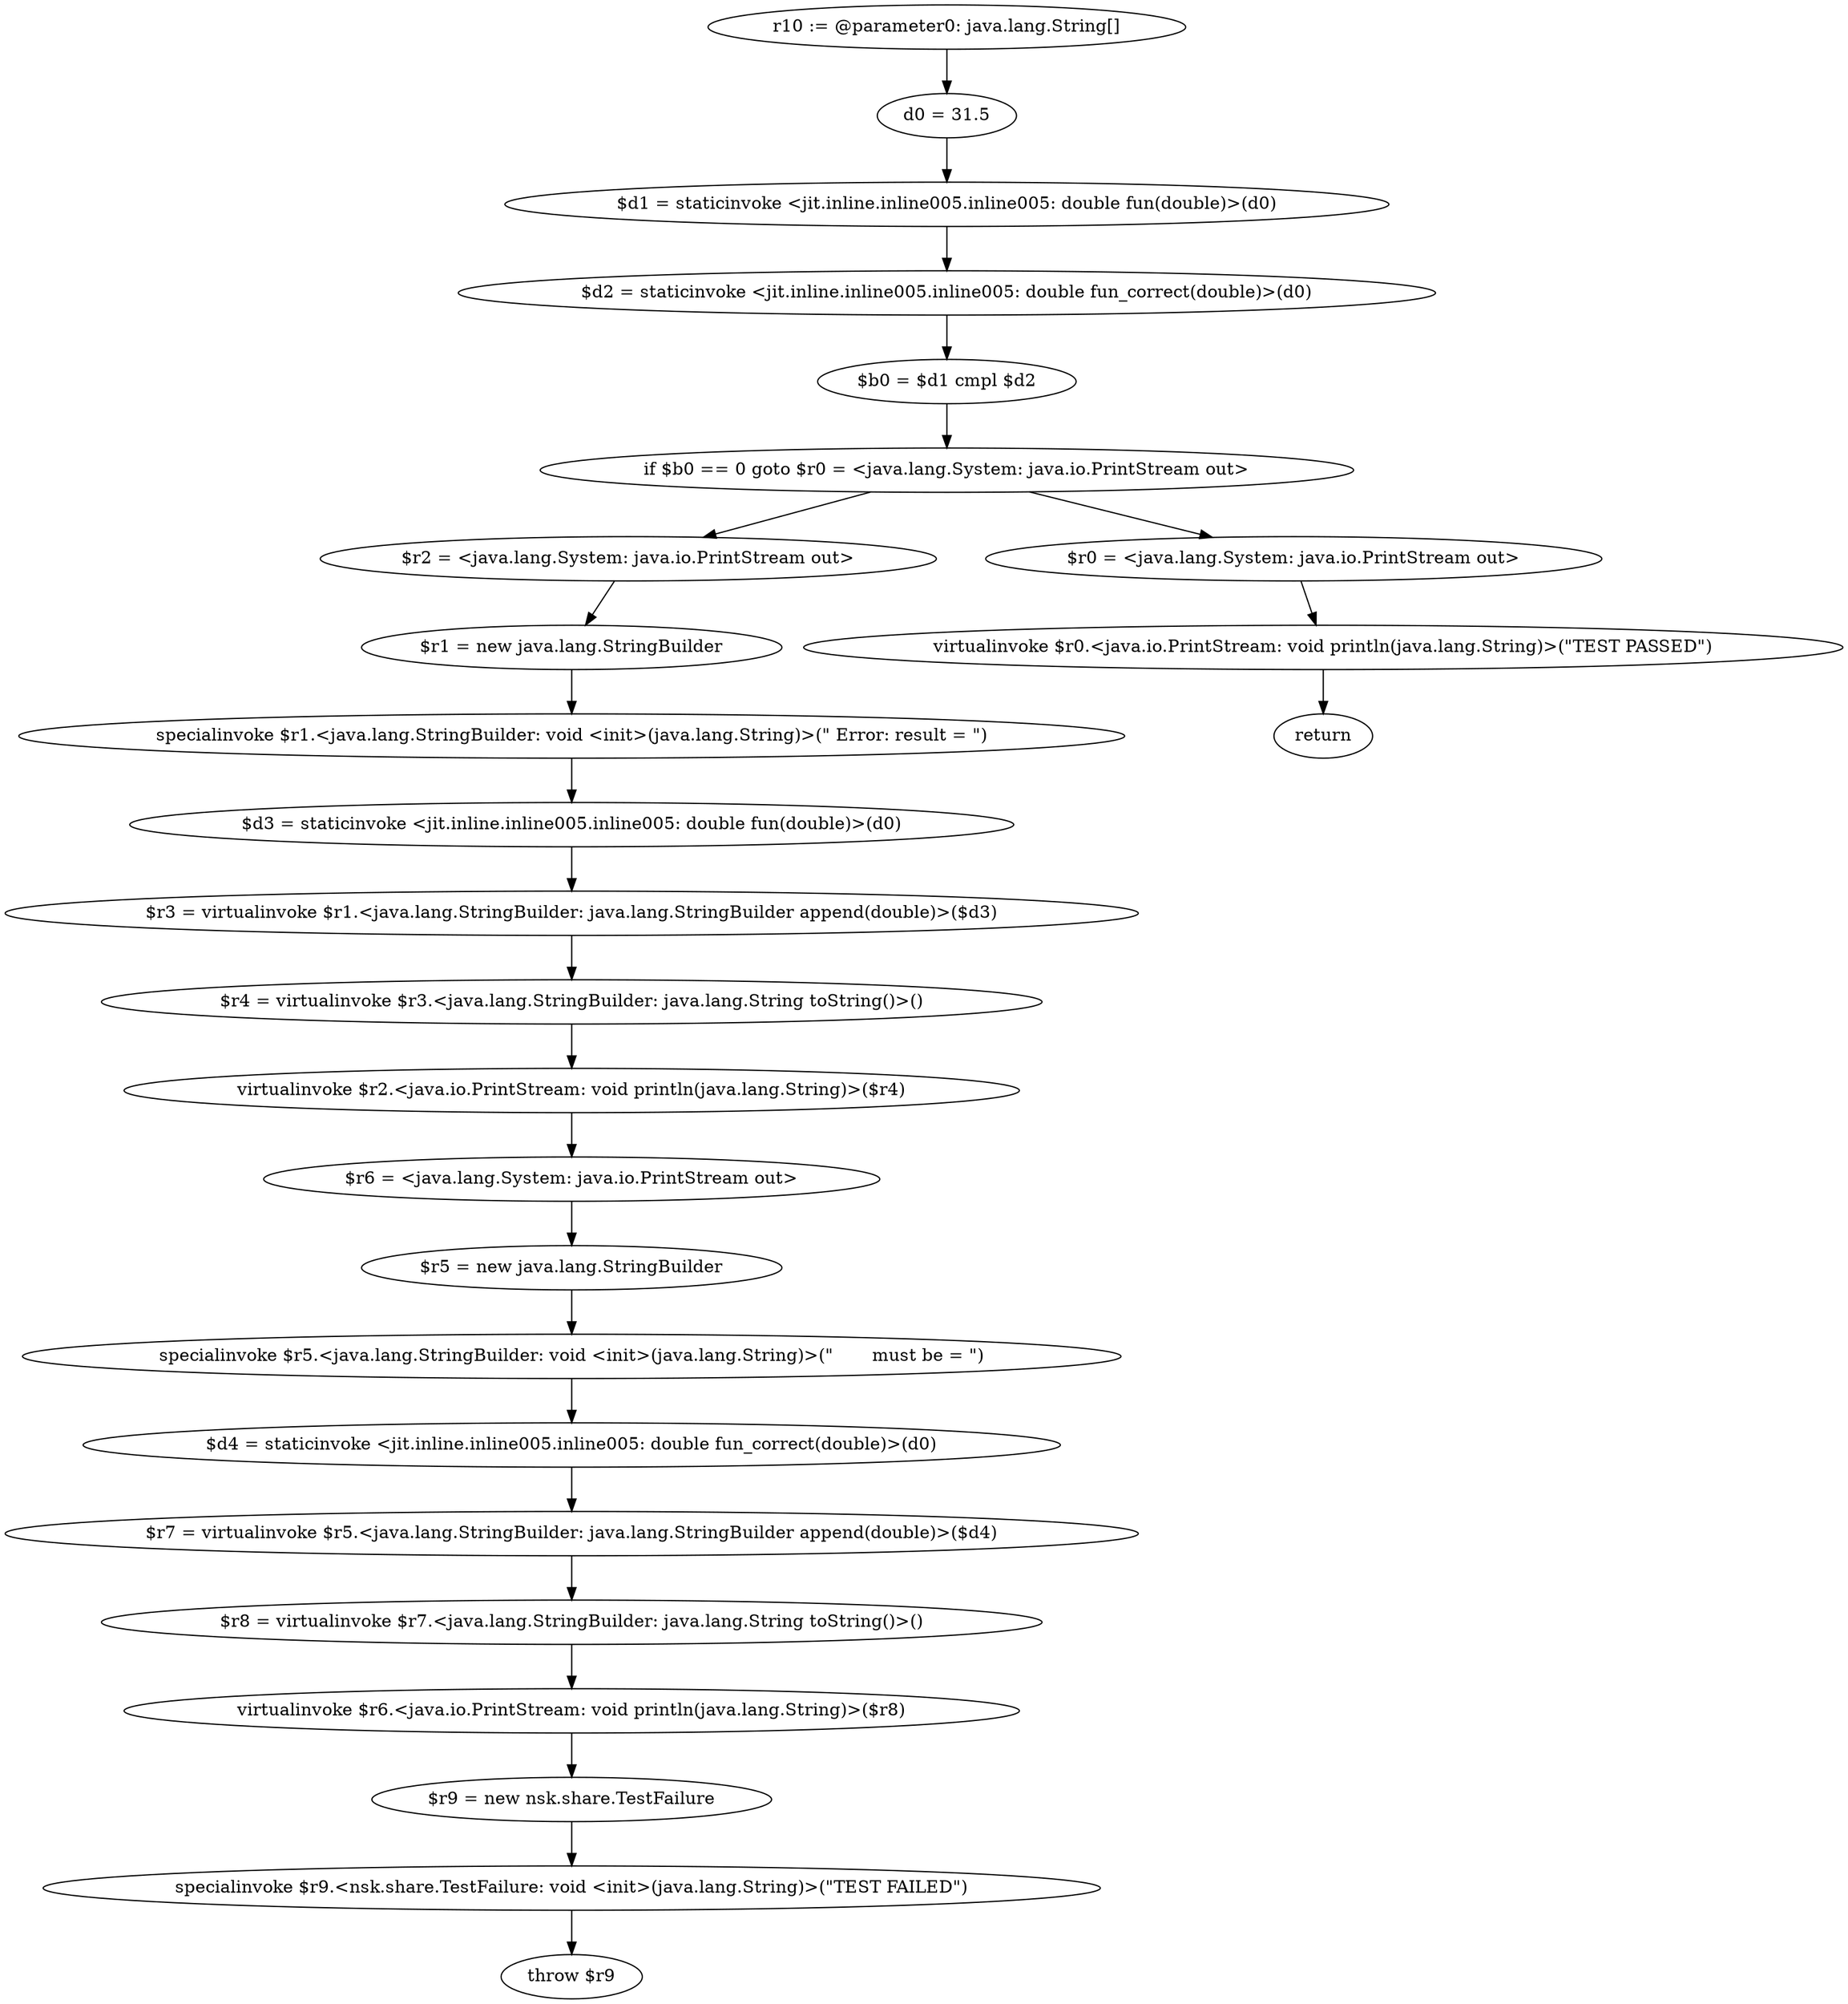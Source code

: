 digraph "unitGraph" {
    "r10 := @parameter0: java.lang.String[]"
    "d0 = 31.5"
    "$d1 = staticinvoke <jit.inline.inline005.inline005: double fun(double)>(d0)"
    "$d2 = staticinvoke <jit.inline.inline005.inline005: double fun_correct(double)>(d0)"
    "$b0 = $d1 cmpl $d2"
    "if $b0 == 0 goto $r0 = <java.lang.System: java.io.PrintStream out>"
    "$r2 = <java.lang.System: java.io.PrintStream out>"
    "$r1 = new java.lang.StringBuilder"
    "specialinvoke $r1.<java.lang.StringBuilder: void <init>(java.lang.String)>(\" Error: result = \")"
    "$d3 = staticinvoke <jit.inline.inline005.inline005: double fun(double)>(d0)"
    "$r3 = virtualinvoke $r1.<java.lang.StringBuilder: java.lang.StringBuilder append(double)>($d3)"
    "$r4 = virtualinvoke $r3.<java.lang.StringBuilder: java.lang.String toString()>()"
    "virtualinvoke $r2.<java.io.PrintStream: void println(java.lang.String)>($r4)"
    "$r6 = <java.lang.System: java.io.PrintStream out>"
    "$r5 = new java.lang.StringBuilder"
    "specialinvoke $r5.<java.lang.StringBuilder: void <init>(java.lang.String)>(\"       must be = \")"
    "$d4 = staticinvoke <jit.inline.inline005.inline005: double fun_correct(double)>(d0)"
    "$r7 = virtualinvoke $r5.<java.lang.StringBuilder: java.lang.StringBuilder append(double)>($d4)"
    "$r8 = virtualinvoke $r7.<java.lang.StringBuilder: java.lang.String toString()>()"
    "virtualinvoke $r6.<java.io.PrintStream: void println(java.lang.String)>($r8)"
    "$r9 = new nsk.share.TestFailure"
    "specialinvoke $r9.<nsk.share.TestFailure: void <init>(java.lang.String)>(\"TEST FAILED\")"
    "throw $r9"
    "$r0 = <java.lang.System: java.io.PrintStream out>"
    "virtualinvoke $r0.<java.io.PrintStream: void println(java.lang.String)>(\"TEST PASSED\")"
    "return"
    "r10 := @parameter0: java.lang.String[]"->"d0 = 31.5";
    "d0 = 31.5"->"$d1 = staticinvoke <jit.inline.inline005.inline005: double fun(double)>(d0)";
    "$d1 = staticinvoke <jit.inline.inline005.inline005: double fun(double)>(d0)"->"$d2 = staticinvoke <jit.inline.inline005.inline005: double fun_correct(double)>(d0)";
    "$d2 = staticinvoke <jit.inline.inline005.inline005: double fun_correct(double)>(d0)"->"$b0 = $d1 cmpl $d2";
    "$b0 = $d1 cmpl $d2"->"if $b0 == 0 goto $r0 = <java.lang.System: java.io.PrintStream out>";
    "if $b0 == 0 goto $r0 = <java.lang.System: java.io.PrintStream out>"->"$r2 = <java.lang.System: java.io.PrintStream out>";
    "if $b0 == 0 goto $r0 = <java.lang.System: java.io.PrintStream out>"->"$r0 = <java.lang.System: java.io.PrintStream out>";
    "$r2 = <java.lang.System: java.io.PrintStream out>"->"$r1 = new java.lang.StringBuilder";
    "$r1 = new java.lang.StringBuilder"->"specialinvoke $r1.<java.lang.StringBuilder: void <init>(java.lang.String)>(\" Error: result = \")";
    "specialinvoke $r1.<java.lang.StringBuilder: void <init>(java.lang.String)>(\" Error: result = \")"->"$d3 = staticinvoke <jit.inline.inline005.inline005: double fun(double)>(d0)";
    "$d3 = staticinvoke <jit.inline.inline005.inline005: double fun(double)>(d0)"->"$r3 = virtualinvoke $r1.<java.lang.StringBuilder: java.lang.StringBuilder append(double)>($d3)";
    "$r3 = virtualinvoke $r1.<java.lang.StringBuilder: java.lang.StringBuilder append(double)>($d3)"->"$r4 = virtualinvoke $r3.<java.lang.StringBuilder: java.lang.String toString()>()";
    "$r4 = virtualinvoke $r3.<java.lang.StringBuilder: java.lang.String toString()>()"->"virtualinvoke $r2.<java.io.PrintStream: void println(java.lang.String)>($r4)";
    "virtualinvoke $r2.<java.io.PrintStream: void println(java.lang.String)>($r4)"->"$r6 = <java.lang.System: java.io.PrintStream out>";
    "$r6 = <java.lang.System: java.io.PrintStream out>"->"$r5 = new java.lang.StringBuilder";
    "$r5 = new java.lang.StringBuilder"->"specialinvoke $r5.<java.lang.StringBuilder: void <init>(java.lang.String)>(\"       must be = \")";
    "specialinvoke $r5.<java.lang.StringBuilder: void <init>(java.lang.String)>(\"       must be = \")"->"$d4 = staticinvoke <jit.inline.inline005.inline005: double fun_correct(double)>(d0)";
    "$d4 = staticinvoke <jit.inline.inline005.inline005: double fun_correct(double)>(d0)"->"$r7 = virtualinvoke $r5.<java.lang.StringBuilder: java.lang.StringBuilder append(double)>($d4)";
    "$r7 = virtualinvoke $r5.<java.lang.StringBuilder: java.lang.StringBuilder append(double)>($d4)"->"$r8 = virtualinvoke $r7.<java.lang.StringBuilder: java.lang.String toString()>()";
    "$r8 = virtualinvoke $r7.<java.lang.StringBuilder: java.lang.String toString()>()"->"virtualinvoke $r6.<java.io.PrintStream: void println(java.lang.String)>($r8)";
    "virtualinvoke $r6.<java.io.PrintStream: void println(java.lang.String)>($r8)"->"$r9 = new nsk.share.TestFailure";
    "$r9 = new nsk.share.TestFailure"->"specialinvoke $r9.<nsk.share.TestFailure: void <init>(java.lang.String)>(\"TEST FAILED\")";
    "specialinvoke $r9.<nsk.share.TestFailure: void <init>(java.lang.String)>(\"TEST FAILED\")"->"throw $r9";
    "$r0 = <java.lang.System: java.io.PrintStream out>"->"virtualinvoke $r0.<java.io.PrintStream: void println(java.lang.String)>(\"TEST PASSED\")";
    "virtualinvoke $r0.<java.io.PrintStream: void println(java.lang.String)>(\"TEST PASSED\")"->"return";
}
